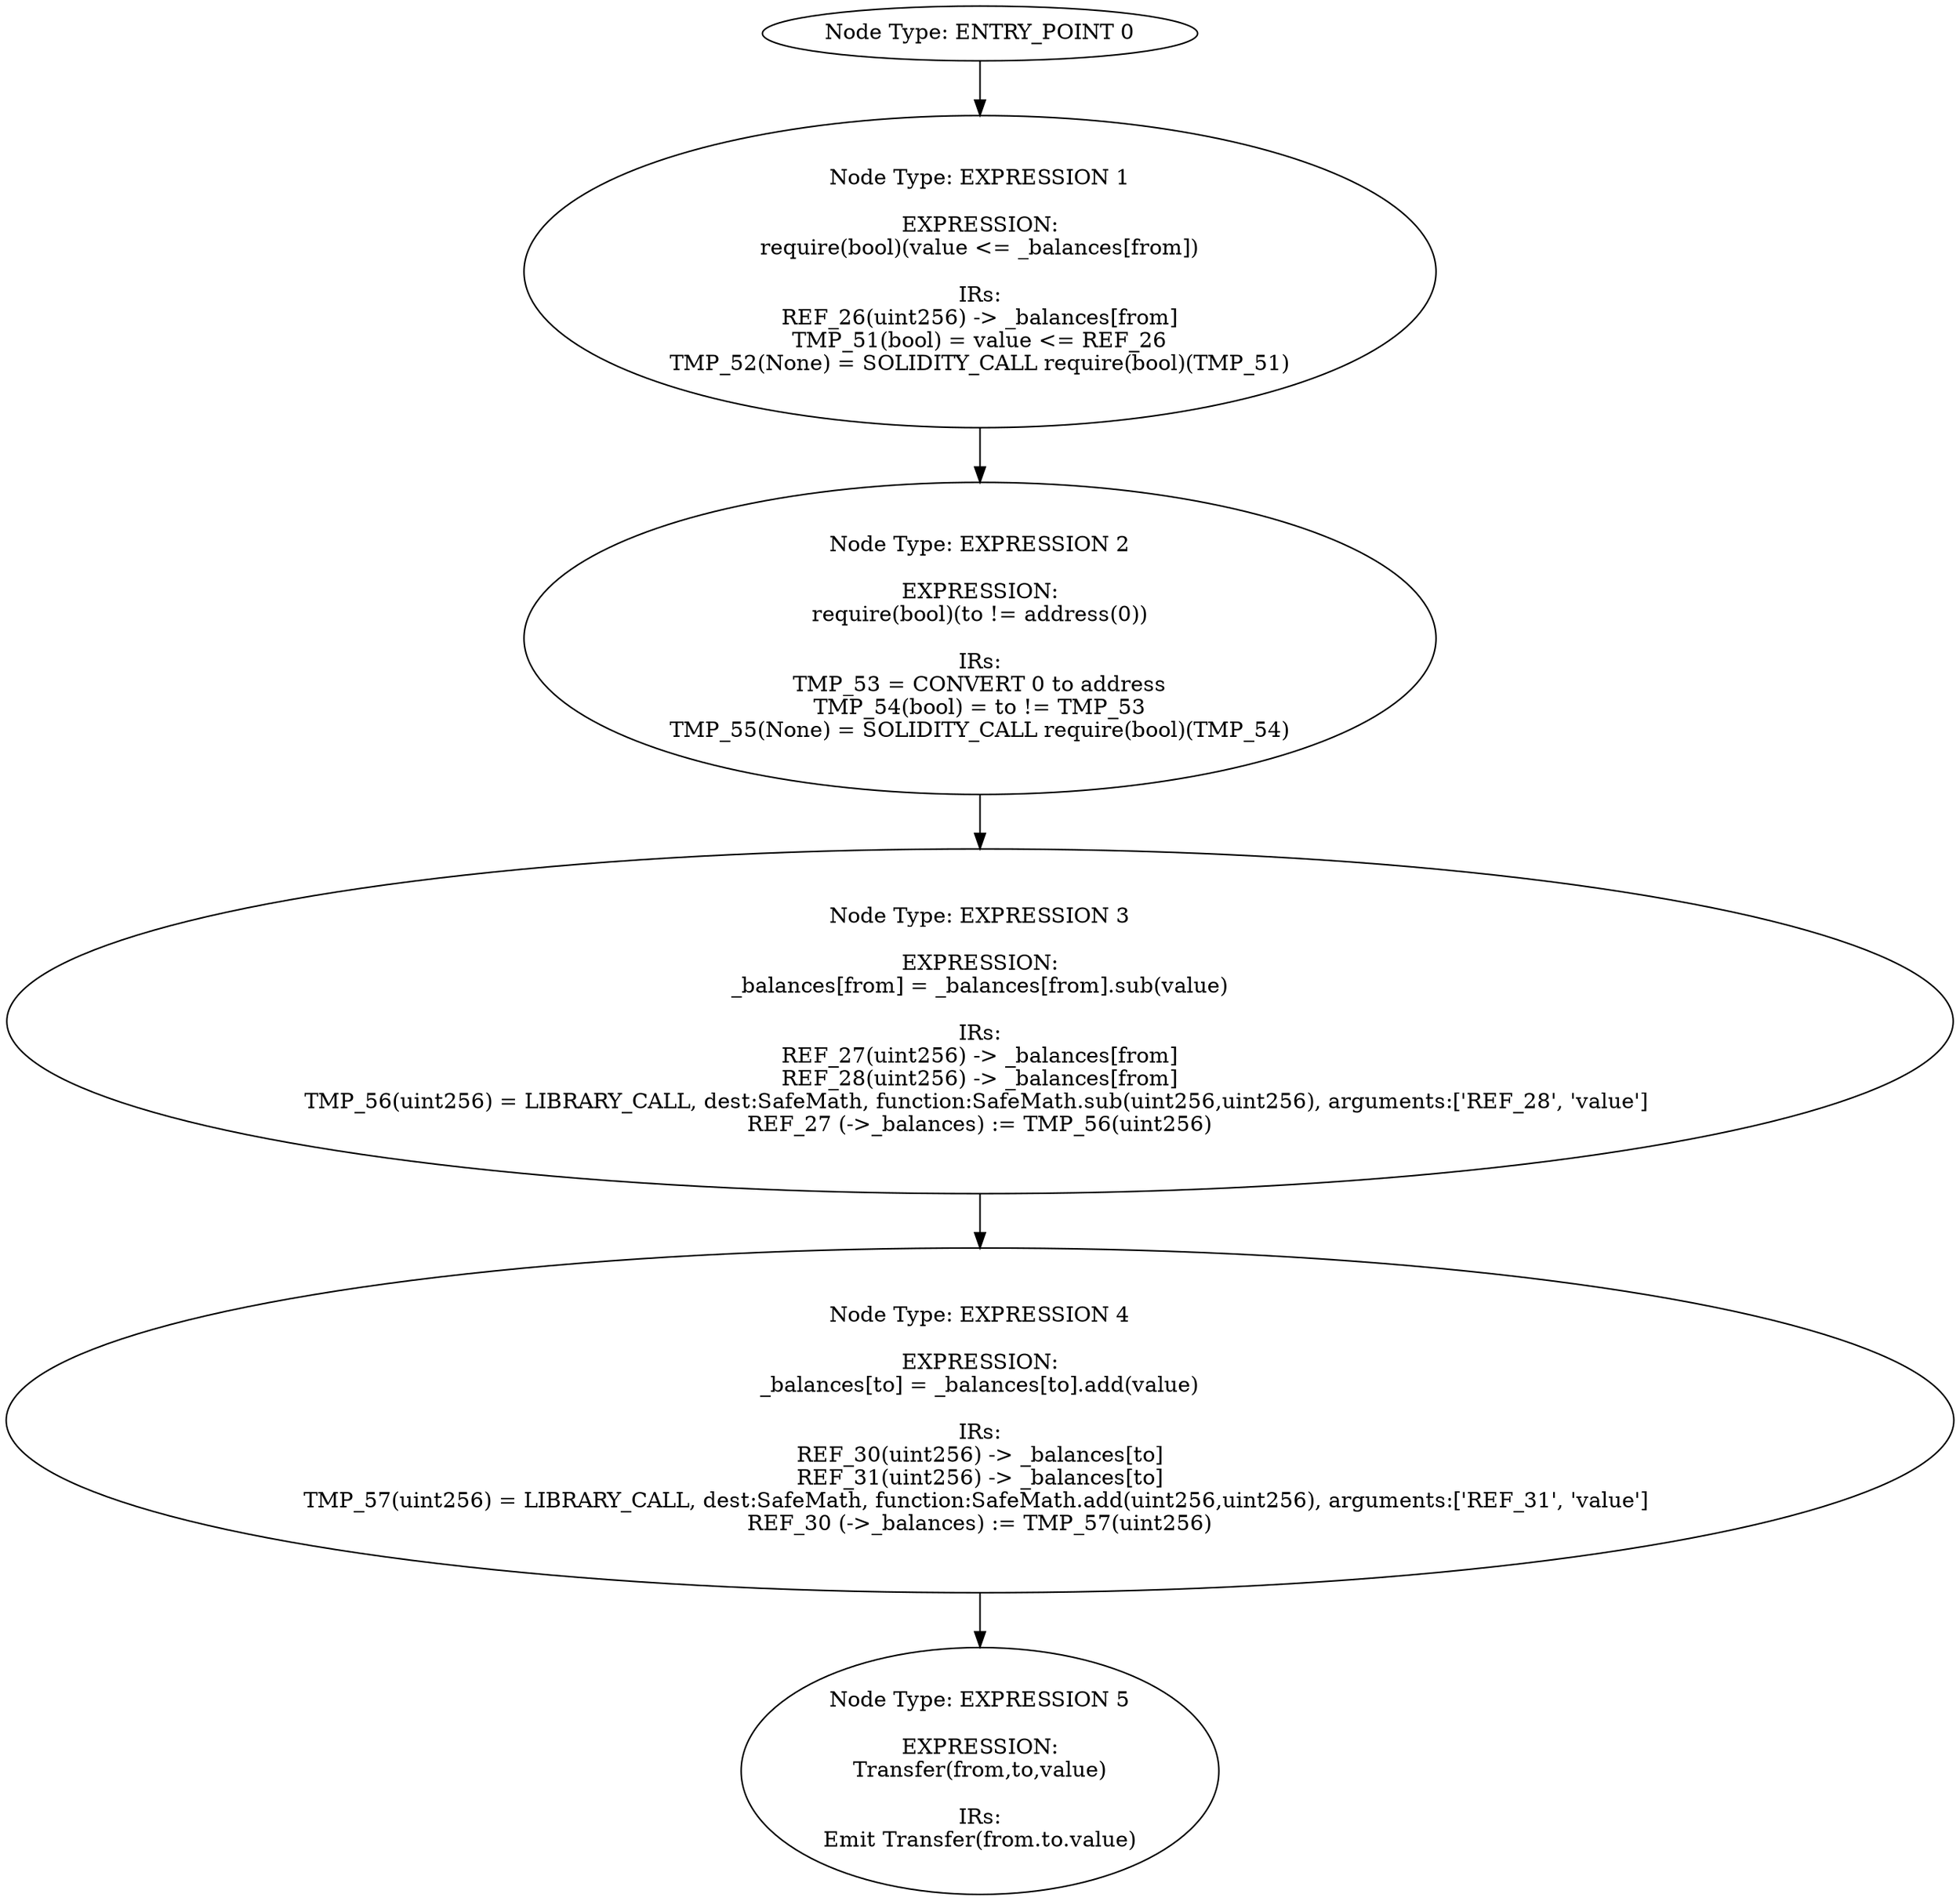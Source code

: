 digraph{
0[label="Node Type: ENTRY_POINT 0
"];
0->1;
1[label="Node Type: EXPRESSION 1

EXPRESSION:
require(bool)(value <= _balances[from])

IRs:
REF_26(uint256) -> _balances[from]
TMP_51(bool) = value <= REF_26
TMP_52(None) = SOLIDITY_CALL require(bool)(TMP_51)"];
1->2;
2[label="Node Type: EXPRESSION 2

EXPRESSION:
require(bool)(to != address(0))

IRs:
TMP_53 = CONVERT 0 to address
TMP_54(bool) = to != TMP_53
TMP_55(None) = SOLIDITY_CALL require(bool)(TMP_54)"];
2->3;
3[label="Node Type: EXPRESSION 3

EXPRESSION:
_balances[from] = _balances[from].sub(value)

IRs:
REF_27(uint256) -> _balances[from]
REF_28(uint256) -> _balances[from]
TMP_56(uint256) = LIBRARY_CALL, dest:SafeMath, function:SafeMath.sub(uint256,uint256), arguments:['REF_28', 'value'] 
REF_27 (->_balances) := TMP_56(uint256)"];
3->4;
4[label="Node Type: EXPRESSION 4

EXPRESSION:
_balances[to] = _balances[to].add(value)

IRs:
REF_30(uint256) -> _balances[to]
REF_31(uint256) -> _balances[to]
TMP_57(uint256) = LIBRARY_CALL, dest:SafeMath, function:SafeMath.add(uint256,uint256), arguments:['REF_31', 'value'] 
REF_30 (->_balances) := TMP_57(uint256)"];
4->5;
5[label="Node Type: EXPRESSION 5

EXPRESSION:
Transfer(from,to,value)

IRs:
Emit Transfer(from.to.value)"];
}
